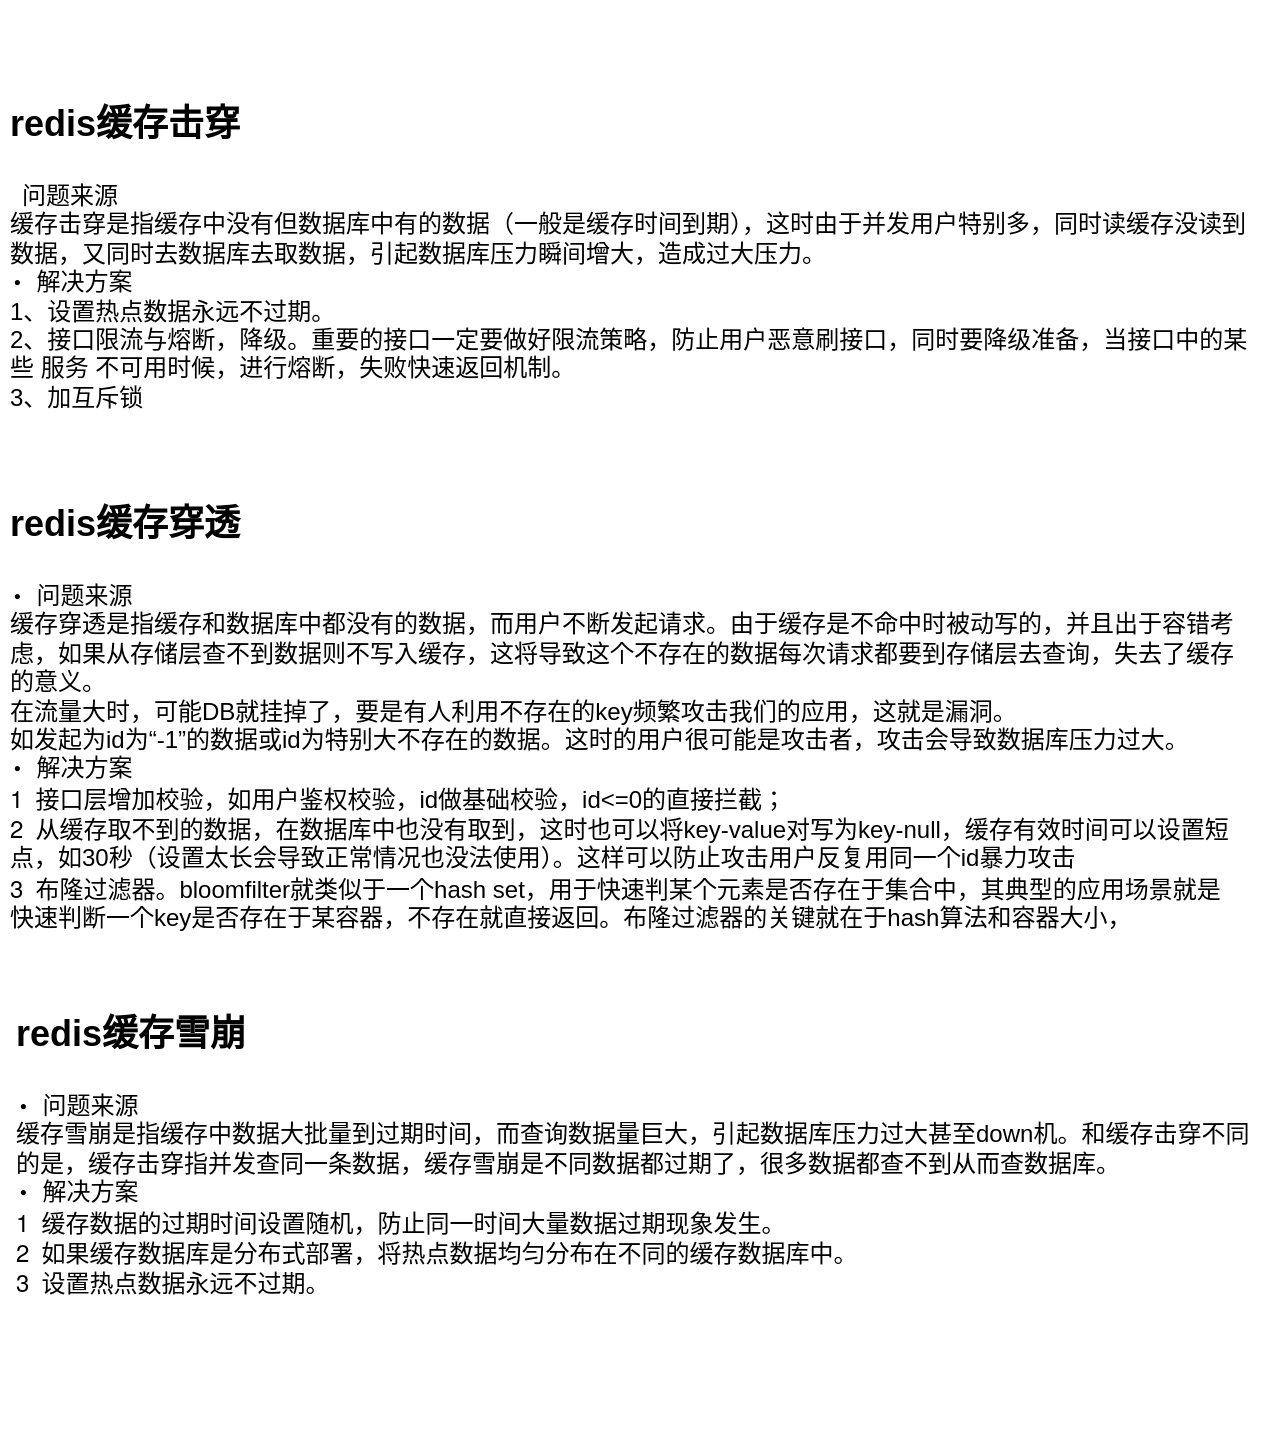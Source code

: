 <mxfile version="21.1.8" type="github">
  <diagram name="第 1 页" id="zQPfo8QOFPiPV3o0EhCK">
    <mxGraphModel dx="794" dy="476" grid="0" gridSize="10" guides="1" tooltips="1" connect="1" arrows="1" fold="1" page="0" pageScale="1" pageWidth="827" pageHeight="1169" math="0" shadow="0">
      <root>
        <mxCell id="0" />
        <mxCell id="1" parent="0" />
        <mxCell id="5U9VxCFmSAjXmchOCSpf-2" value="&lt;font style=&quot;font-size: 18px;&quot;&gt;&lt;b&gt;&lt;br&gt;&lt;/b&gt;&lt;/font&gt;" style="text;html=1;strokeColor=none;fillColor=none;align=center;verticalAlign=middle;whiteSpace=wrap;rounded=0;" vertex="1" parent="1">
          <mxGeometry x="100" width="160" height="50" as="geometry" />
        </mxCell>
        <mxCell id="5U9VxCFmSAjXmchOCSpf-8" value="&lt;h1&gt;&lt;b style=&quot;border-color: var(--border-color); font-size: 18px; text-align: center;&quot;&gt;redis缓存击穿&lt;/b&gt;&lt;br&gt;&lt;/h1&gt;&lt;p&gt;&lt;span style=&quot;box-sizing: border-box; user-select: auto !important; font-weight: bold; padding-right: 6px;&quot; class=&quot;ne-list-symbol&quot;&gt;&lt;/span&gt;问题来源&lt;span style=&quot;box-sizing: border-box; user-select: none; display: inline; min-width: 1px; vertical-align: baseline; font-size: 1em; height: 1em;&quot; class=&quot;ne-viewer-b-filler&quot;&gt;&lt;br style=&quot;box-sizing: border-box; user-select: auto !important;&quot;&gt;&lt;/span&gt;缓存击穿是指缓存中没有但数据库中有的数据（一般是缓存时间到期），这时由于并发用户特别多，同时读缓存没读到数据，又同时去数据库去取数据，引起数据库压力瞬间增大，造成过大压力。&lt;span style=&quot;box-sizing: border-box; user-select: none; display: inline; min-width: 1px; vertical-align: baseline; font-size: 1em; height: 1em;&quot; class=&quot;ne-viewer-b-filler&quot;&gt;&lt;br style=&quot;box-sizing: border-box; user-select: auto !important;&quot;&gt;&lt;/span&gt;&lt;span style=&quot;box-sizing: border-box; user-select: auto !important; font-weight: bold; padding-right: 6px;&quot; class=&quot;ne-list-symbol&quot;&gt;&lt;span style=&quot;box-sizing: border-box; user-select: auto !important; display: inline-block; transform: scale(0.5);&quot;&gt;●&lt;/span&gt;&lt;/span&gt;解决方案&lt;span style=&quot;box-sizing: border-box; user-select: none; display: inline; min-width: 1px; vertical-align: baseline; font-size: 1em; height: 1em;&quot; class=&quot;ne-viewer-b-filler&quot;&gt;&lt;br style=&quot;box-sizing: border-box; user-select: auto !important;&quot;&gt;&lt;/span&gt;1、设置热点数据永远不过期。&lt;span style=&quot;box-sizing: border-box; user-select: none; display: inline; min-width: 1px; vertical-align: baseline; font-size: 1em; height: 1em;&quot; class=&quot;ne-viewer-b-filler&quot;&gt;&lt;br style=&quot;box-sizing: border-box; user-select: auto !important;&quot;&gt;&lt;/span&gt;2、接口限流与熔断，降级。重要的接口一定要做好限流策略，防止用户恶意刷接口，同时要降级准备，当接口中的某些 服务 不可用时候，进行熔断，失败快速返回机制。&lt;span style=&quot;box-sizing: border-box; user-select: none; display: inline; min-width: 1px; vertical-align: baseline; font-size: 1em; height: 1em;&quot; class=&quot;ne-viewer-b-filler&quot;&gt;&lt;br style=&quot;box-sizing: border-box; user-select: auto !important;&quot;&gt;&lt;/span&gt;3、加互斥锁&lt;/p&gt;" style="text;html=1;strokeColor=none;fillColor=none;spacing=5;spacingTop=-20;whiteSpace=wrap;overflow=hidden;rounded=0;" vertex="1" parent="1">
          <mxGeometry x="15" y="40" width="635" height="230" as="geometry" />
        </mxCell>
        <mxCell id="5U9VxCFmSAjXmchOCSpf-9" value="&lt;h1&gt;&lt;b style=&quot;border-color: var(--border-color); font-size: 18px; text-align: center;&quot;&gt;redis缓存穿透&lt;/b&gt;&lt;/h1&gt;&lt;p&gt;&lt;span style=&quot;box-sizing: border-box; user-select: auto !important; font-weight: bold; padding-right: 6px;&quot; class=&quot;ne-list-symbol&quot;&gt;&lt;span style=&quot;box-sizing: border-box; user-select: auto !important; display: inline-block; transform: scale(0.5);&quot;&gt;●&lt;/span&gt;&lt;/span&gt;问题来源&lt;span style=&quot;box-sizing: border-box; user-select: none; display: inline; min-width: 1px; vertical-align: baseline; font-size: 1em; height: 1em;&quot; class=&quot;ne-viewer-b-filler&quot;&gt;&lt;br style=&quot;box-sizing: border-box; user-select: auto !important;&quot;&gt;&lt;/span&gt;缓存穿透是指缓存和数据库中都没有的数据，而用户不断发起请求。由于缓存是不命中时被动写的，并且出于容错考虑，如果从存储层查不到数据则不写入缓存，这将导致这个不存在的数据每次请求都要到存储层去查询，失去了缓存的意义。&lt;span style=&quot;box-sizing: border-box; user-select: none; display: inline; min-width: 1px; vertical-align: baseline; font-size: 1em; height: 1em;&quot; class=&quot;ne-viewer-b-filler&quot;&gt;&lt;br style=&quot;box-sizing: border-box; user-select: auto !important;&quot;&gt;&lt;/span&gt;在流量大时，可能DB就挂掉了，要是有人利用不存在的key频繁攻击我们的应用，这就是漏洞。&lt;span style=&quot;box-sizing: border-box; user-select: none; display: inline; min-width: 1px; vertical-align: baseline; font-size: 1em; height: 1em;&quot; class=&quot;ne-viewer-b-filler&quot;&gt;&lt;br style=&quot;box-sizing: border-box; user-select: auto !important;&quot;&gt;&lt;/span&gt;如发起为id为“-1”的数据或id为特别大不存在的数据。这时的用户很可能是攻击者，攻击会导致数据库压力过大。&lt;span style=&quot;box-sizing: border-box; user-select: none; display: inline; min-width: 1px; vertical-align: baseline; font-size: 1em; height: 1em;&quot; class=&quot;ne-viewer-b-filler&quot;&gt;&lt;br style=&quot;box-sizing: border-box; user-select: auto !important;&quot;&gt;&lt;/span&gt;&lt;span style=&quot;box-sizing: border-box; user-select: auto !important; font-weight: bold; padding-right: 6px;&quot; class=&quot;ne-list-symbol&quot;&gt;&lt;span style=&quot;box-sizing: border-box; user-select: auto !important; display: inline-block; transform: scale(0.5);&quot;&gt;●&lt;/span&gt;&lt;/span&gt;解决方案&lt;span style=&quot;box-sizing: border-box; user-select: none; display: inline; min-width: 1px; vertical-align: baseline; font-size: 1em; height: 1em;&quot; class=&quot;ne-viewer-b-filler&quot;&gt;&lt;br style=&quot;box-sizing: border-box; user-select: auto !important;&quot;&gt;&lt;/span&gt;&lt;span style=&quot;box-sizing: border-box; user-select: auto !important; padding-right: 6px; font-family: &amp;quot;Helvetica Neue&amp;quot;, Consolas;&quot; data-level=&quot;0&quot; data-type=&quot;0&quot; class=&quot;ne-list-symbol&quot;&gt;&lt;span style=&quot;box-sizing: border-box; user-select: auto !important;&quot;&gt;1&lt;/span&gt;&lt;/span&gt;接口层增加校验，如用户鉴权校验，id做基础校验，id&amp;lt;=0的直接拦截；&lt;span style=&quot;box-sizing: border-box; user-select: none; display: inline; min-width: 1px; vertical-align: baseline; font-size: 1em; height: 1em;&quot; class=&quot;ne-viewer-b-filler&quot;&gt;&lt;br style=&quot;box-sizing: border-box; user-select: auto !important;&quot;&gt;&lt;/span&gt;&lt;span style=&quot;box-sizing: border-box; user-select: auto !important; padding-right: 6px; font-family: &amp;quot;Helvetica Neue&amp;quot;, Consolas;&quot; data-level=&quot;0&quot; data-type=&quot;0&quot; class=&quot;ne-list-symbol&quot;&gt;&lt;span style=&quot;box-sizing: border-box; user-select: auto !important;&quot;&gt;2&lt;/span&gt;&lt;/span&gt;从缓存取不到的数据，在数据库中也没有取到，这时也可以将key-value对写为key-null，缓存有效时间可以设置短点，如30秒（设置太长会导致正常情况也没法使用）。这样可以防止攻击用户反复用同一个id暴力攻击&lt;span style=&quot;box-sizing: border-box; user-select: none; display: inline; min-width: 1px; vertical-align: baseline; font-size: 1em; height: 1em;&quot; class=&quot;ne-viewer-b-filler&quot;&gt;&lt;br style=&quot;box-sizing: border-box; user-select: auto !important;&quot;&gt;&lt;/span&gt;&lt;span style=&quot;box-sizing: border-box; user-select: auto !important; padding-right: 6px; font-family: &amp;quot;Helvetica Neue&amp;quot;, Consolas;&quot; data-level=&quot;0&quot; data-type=&quot;0&quot; class=&quot;ne-list-symbol&quot;&gt;&lt;span style=&quot;box-sizing: border-box; user-select: auto !important;&quot;&gt;3&lt;/span&gt;&lt;/span&gt;布隆过滤器。bloomfilter就类似于一个hash set，用于快速判某个元素是否存在于集合中，其典型的应用场景就是快速判断一个key是否存在于某容器，不存在就直接返回。布隆过滤器的关键就在于hash算法和容器大小，&lt;/p&gt;" style="text;html=1;strokeColor=none;fillColor=none;spacing=5;spacingTop=-20;whiteSpace=wrap;overflow=hidden;rounded=0;" vertex="1" parent="1">
          <mxGeometry x="15" y="240" width="625" height="230" as="geometry" />
        </mxCell>
        <mxCell id="5U9VxCFmSAjXmchOCSpf-11" value="&lt;h1&gt;&lt;b style=&quot;border-color: var(--border-color); font-size: 18px; text-align: center;&quot;&gt;redis缓存雪崩&lt;/b&gt;&lt;/h1&gt;&lt;p&gt;&lt;span style=&quot;box-sizing: border-box; user-select: auto !important; font-weight: bold; padding-right: 6px;&quot; class=&quot;ne-list-symbol&quot;&gt;&lt;span style=&quot;box-sizing: border-box; user-select: auto !important; display: inline-block; transform: scale(0.5);&quot;&gt;●&lt;/span&gt;&lt;/span&gt;问题来源&lt;span style=&quot;box-sizing: border-box; user-select: none; display: inline; min-width: 1px; vertical-align: baseline; font-size: 1em; height: 1em;&quot; class=&quot;ne-viewer-b-filler&quot;&gt;&lt;br style=&quot;box-sizing: border-box; user-select: auto !important;&quot;&gt;&lt;/span&gt;缓存雪崩是指缓存中数据大批量到过期时间，而查询数据量巨大，引起数据库压力过大甚至down机。和缓存击穿不同的是，缓存击穿指并发查同一条数据，缓存雪崩是不同数据都过期了，很多数据都查不到从而查数据库。&lt;span style=&quot;box-sizing: border-box; user-select: none; display: inline; min-width: 1px; vertical-align: baseline; font-size: 1em; height: 1em;&quot; class=&quot;ne-viewer-b-filler&quot;&gt;&lt;br style=&quot;box-sizing: border-box; user-select: auto !important;&quot;&gt;&lt;/span&gt;&lt;span style=&quot;box-sizing: border-box; user-select: auto !important; font-weight: bold; padding-right: 6px;&quot; class=&quot;ne-list-symbol&quot;&gt;&lt;span style=&quot;box-sizing: border-box; user-select: auto !important; display: inline-block; transform: scale(0.5);&quot;&gt;●&lt;/span&gt;&lt;/span&gt;解决方案&lt;span style=&quot;box-sizing: border-box; user-select: none; display: inline; min-width: 1px; vertical-align: baseline; font-size: 1em; height: 1em;&quot; class=&quot;ne-viewer-b-filler&quot;&gt;&lt;br style=&quot;box-sizing: border-box; user-select: auto !important;&quot;&gt;&lt;/span&gt;&lt;span style=&quot;box-sizing: border-box; user-select: auto !important; padding-right: 6px; font-family: &amp;quot;Helvetica Neue&amp;quot;, Consolas;&quot; data-level=&quot;0&quot; data-type=&quot;0&quot; class=&quot;ne-list-symbol&quot;&gt;&lt;span style=&quot;box-sizing: border-box; user-select: auto !important;&quot;&gt;1&lt;/span&gt;&lt;/span&gt;缓存数据的过期时间设置随机，防止同一时间大量数据过期现象发生。&lt;span style=&quot;box-sizing: border-box; user-select: none; display: inline; min-width: 1px; vertical-align: baseline; font-size: 1em; height: 1em;&quot; class=&quot;ne-viewer-b-filler&quot;&gt;&lt;br style=&quot;box-sizing: border-box; user-select: auto !important;&quot;&gt;&lt;/span&gt;&lt;span style=&quot;box-sizing: border-box; user-select: auto !important; padding-right: 6px; font-family: &amp;quot;Helvetica Neue&amp;quot;, Consolas;&quot; data-level=&quot;0&quot; data-type=&quot;0&quot; class=&quot;ne-list-symbol&quot;&gt;&lt;span style=&quot;box-sizing: border-box; user-select: auto !important;&quot;&gt;2&lt;/span&gt;&lt;/span&gt;如果缓存数据库是分布式部署，将热点数据均匀分布在不同的缓存数据库中。&lt;span style=&quot;box-sizing: border-box; user-select: none; display: inline; min-width: 1px; vertical-align: baseline; font-size: 1em; height: 1em;&quot; class=&quot;ne-viewer-b-filler&quot;&gt;&lt;br style=&quot;box-sizing: border-box; user-select: auto !important;&quot;&gt;&lt;/span&gt;&lt;span style=&quot;box-sizing: border-box; user-select: auto !important; padding-right: 6px; font-family: &amp;quot;Helvetica Neue&amp;quot;, Consolas;&quot; data-level=&quot;0&quot; data-type=&quot;0&quot; class=&quot;ne-list-symbol&quot;&gt;&lt;span style=&quot;box-sizing: border-box; user-select: auto !important;&quot;&gt;3&lt;/span&gt;&lt;/span&gt;设置热点数据永远不过期。&lt;/p&gt;" style="text;html=1;strokeColor=none;fillColor=none;spacing=5;spacingTop=-20;whiteSpace=wrap;overflow=hidden;rounded=0;" vertex="1" parent="1">
          <mxGeometry x="18" y="495" width="625" height="230" as="geometry" />
        </mxCell>
      </root>
    </mxGraphModel>
  </diagram>
</mxfile>
